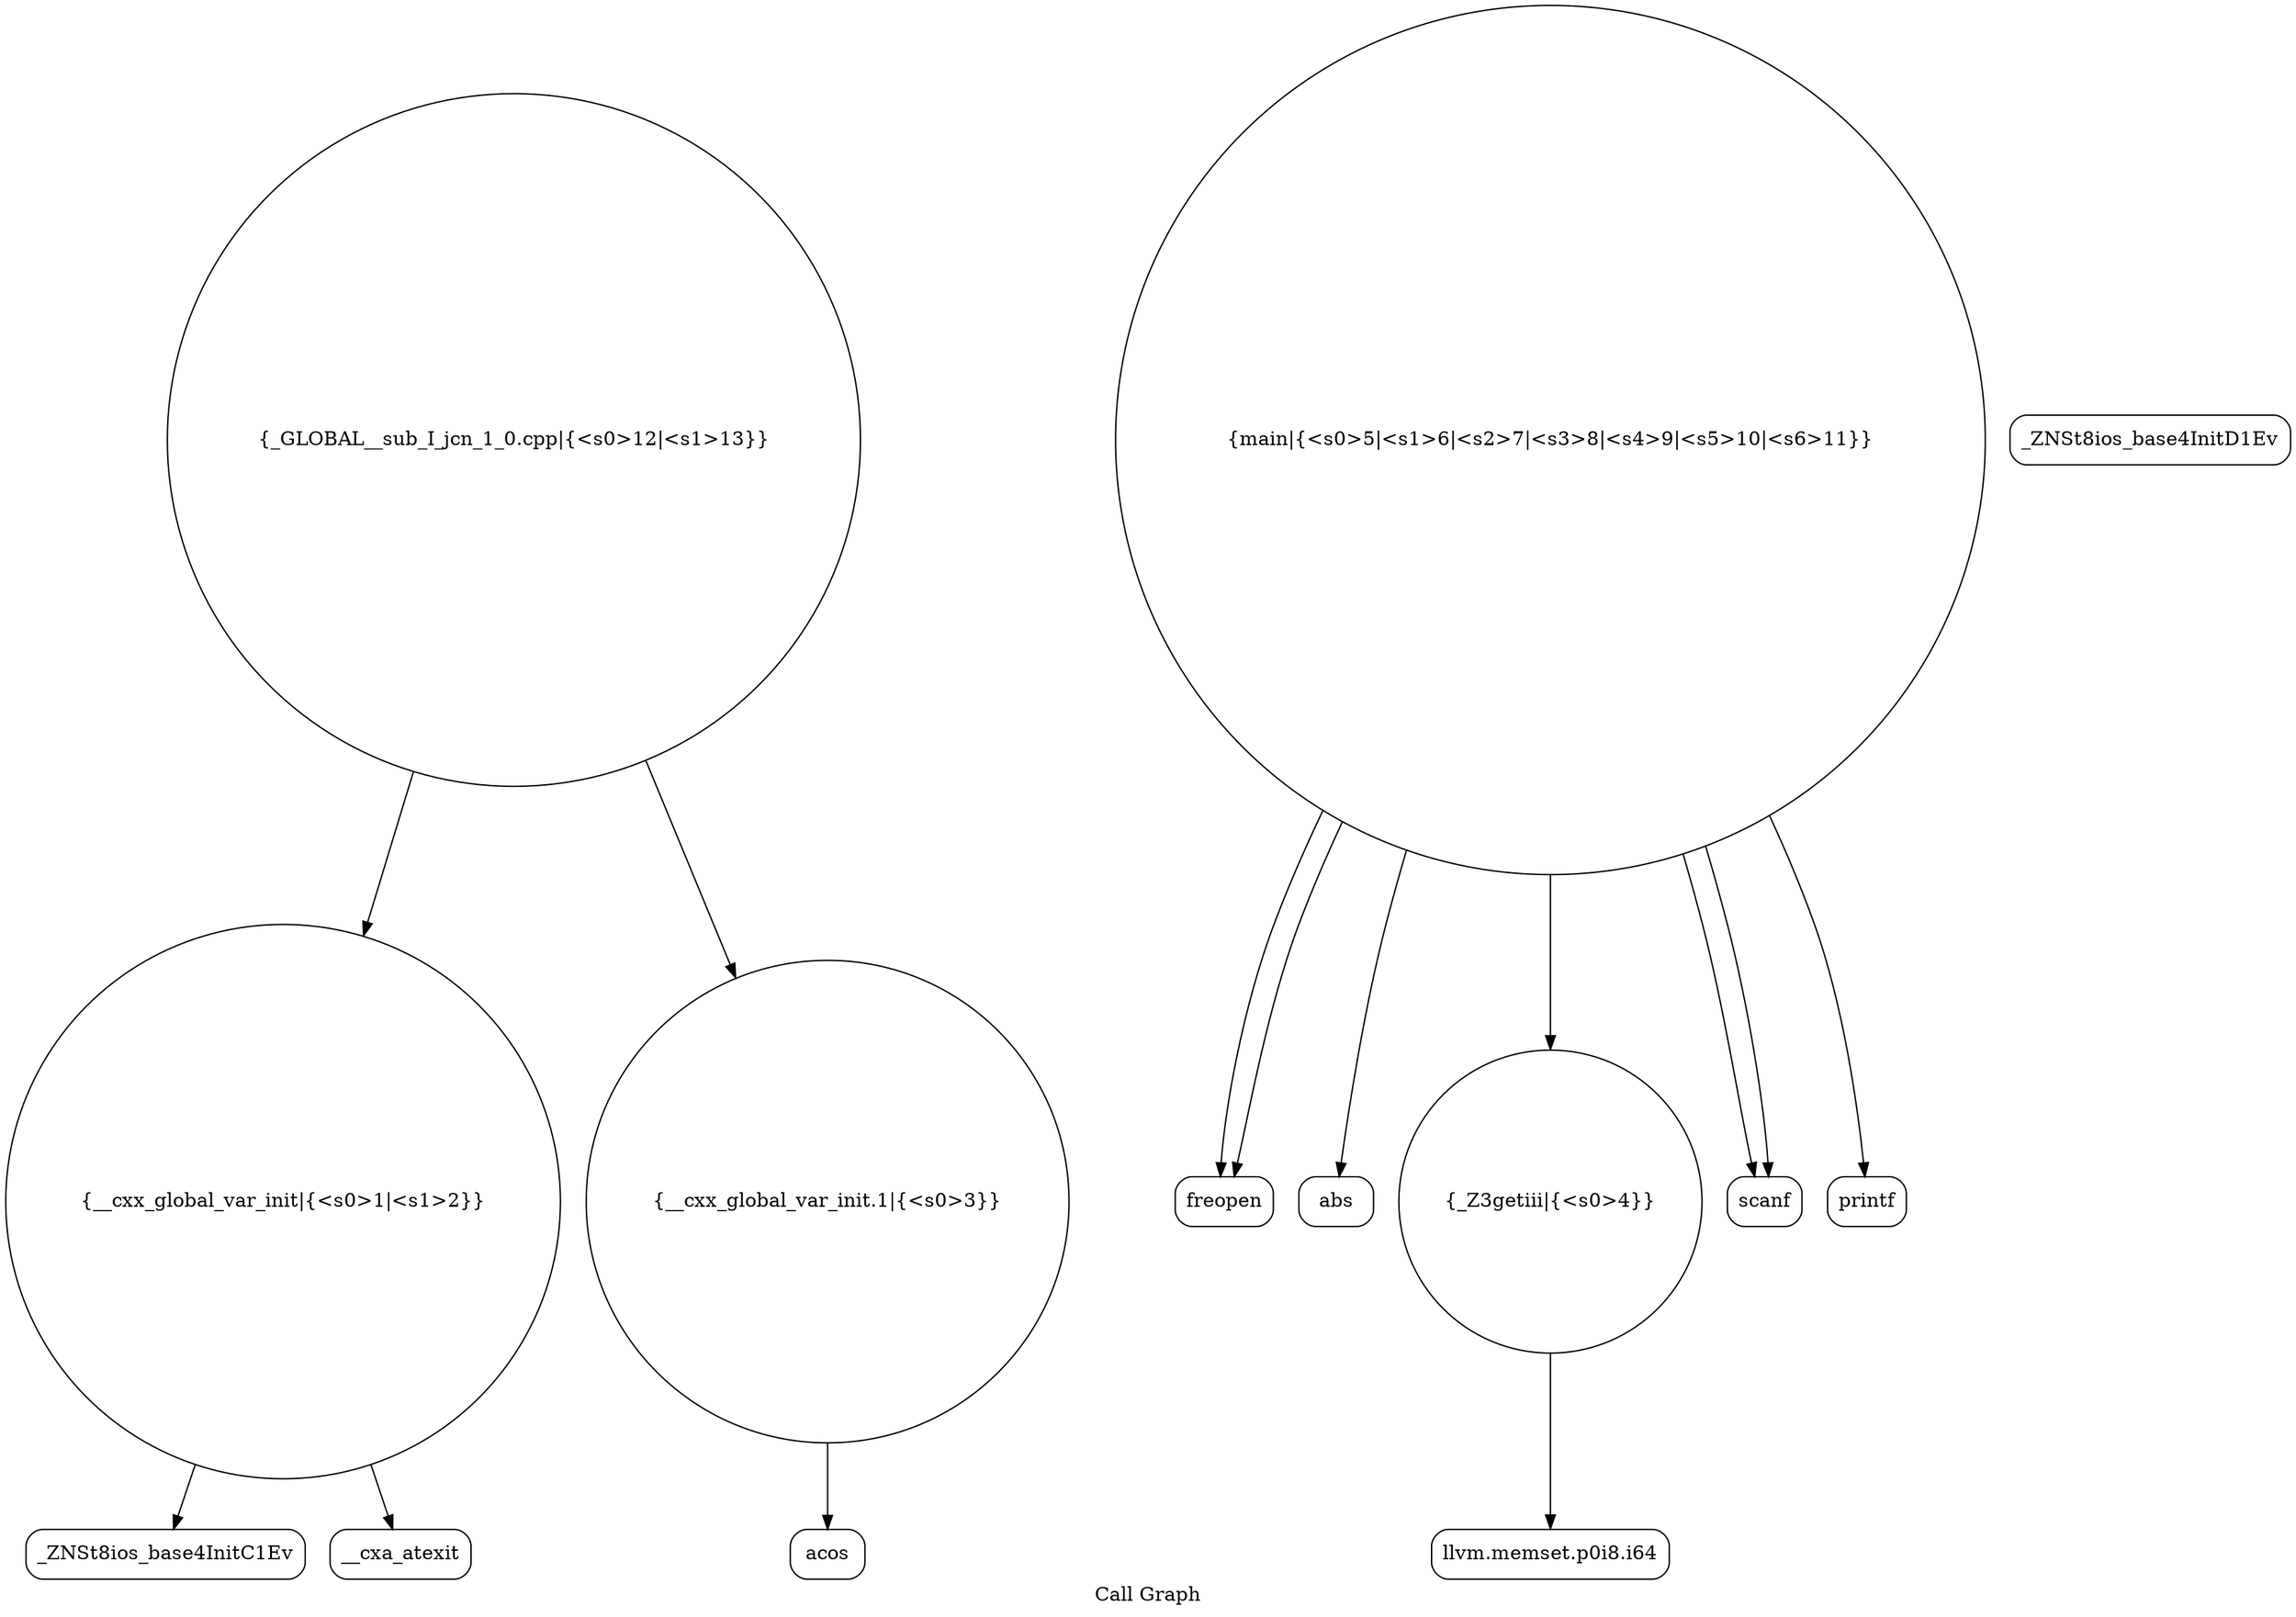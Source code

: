 digraph "Call Graph" {
	label="Call Graph";

	Node0x555985560630 [shape=record,shape=circle,label="{__cxx_global_var_init|{<s0>1|<s1>2}}"];
	Node0x555985560630:s0 -> Node0x555985560ac0[color=black];
	Node0x555985560630:s1 -> Node0x555985560bc0[color=black];
	Node0x555985560dc0 [shape=record,shape=Mrecord,label="{llvm.memset.p0i8.i64}"];
	Node0x555985560b40 [shape=record,shape=Mrecord,label="{_ZNSt8ios_base4InitD1Ev}"];
	Node0x555985560ec0 [shape=record,shape=Mrecord,label="{freopen}"];
	Node0x555985560c40 [shape=record,shape=circle,label="{__cxx_global_var_init.1|{<s0>3}}"];
	Node0x555985560c40:s0 -> Node0x555985560cc0[color=black];
	Node0x555985560fc0 [shape=record,shape=Mrecord,label="{abs}"];
	Node0x555985560d40 [shape=record,shape=circle,label="{_Z3getiii|{<s0>4}}"];
	Node0x555985560d40:s0 -> Node0x555985560dc0[color=black];
	Node0x5559855610c0 [shape=record,shape=circle,label="{_GLOBAL__sub_I_jcn_1_0.cpp|{<s0>12|<s1>13}}"];
	Node0x5559855610c0:s0 -> Node0x555985560630[color=black];
	Node0x5559855610c0:s1 -> Node0x555985560c40[color=black];
	Node0x555985560ac0 [shape=record,shape=Mrecord,label="{_ZNSt8ios_base4InitC1Ev}"];
	Node0x555985560e40 [shape=record,shape=circle,label="{main|{<s0>5|<s1>6|<s2>7|<s3>8|<s4>9|<s5>10|<s6>11}}"];
	Node0x555985560e40:s0 -> Node0x555985560ec0[color=black];
	Node0x555985560e40:s1 -> Node0x555985560ec0[color=black];
	Node0x555985560e40:s2 -> Node0x555985560f40[color=black];
	Node0x555985560e40:s3 -> Node0x555985560f40[color=black];
	Node0x555985560e40:s4 -> Node0x555985560fc0[color=black];
	Node0x555985560e40:s5 -> Node0x555985560d40[color=black];
	Node0x555985560e40:s6 -> Node0x555985561040[color=black];
	Node0x555985560bc0 [shape=record,shape=Mrecord,label="{__cxa_atexit}"];
	Node0x555985560f40 [shape=record,shape=Mrecord,label="{scanf}"];
	Node0x555985560cc0 [shape=record,shape=Mrecord,label="{acos}"];
	Node0x555985561040 [shape=record,shape=Mrecord,label="{printf}"];
}
